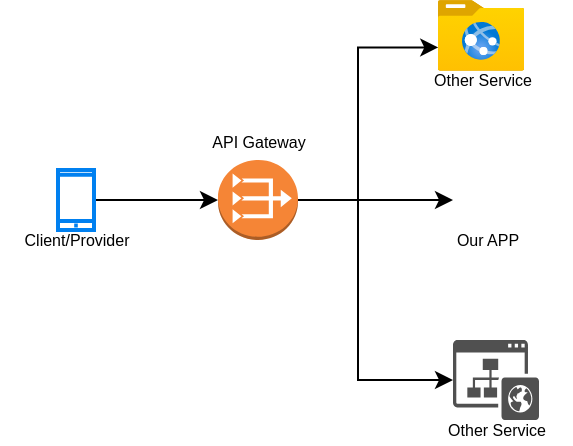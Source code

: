 <mxfile version="19.0.3" type="device"><diagram id="Ry7UhGjaw2BFahuTYjB7" name="Page-1"><mxGraphModel dx="494" dy="255" grid="1" gridSize="10" guides="1" tooltips="1" connect="1" arrows="1" fold="1" page="1" pageScale="1" pageWidth="827" pageHeight="1169" math="0" shadow="0"><root><mxCell id="0"/><mxCell id="1" parent="0"/><mxCell id="KX8UL9Ss7H7JPFdPmCtu-8" style="edgeStyle=orthogonalEdgeStyle;rounded=0;orthogonalLoop=1;jettySize=auto;html=1;entryX=0.003;entryY=0.67;entryDx=0;entryDy=0;entryPerimeter=0;" edge="1" parent="1" source="KX8UL9Ss7H7JPFdPmCtu-2" target="KX8UL9Ss7H7JPFdPmCtu-5"><mxGeometry relative="1" as="geometry"><Array as="points"><mxPoint x="400" y="220"/><mxPoint x="400" y="144"/></Array></mxGeometry></mxCell><mxCell id="KX8UL9Ss7H7JPFdPmCtu-9" style="edgeStyle=orthogonalEdgeStyle;rounded=0;orthogonalLoop=1;jettySize=auto;html=1;entryX=0;entryY=0.5;entryDx=0;entryDy=0;" edge="1" parent="1" source="KX8UL9Ss7H7JPFdPmCtu-2" target="KX8UL9Ss7H7JPFdPmCtu-4"><mxGeometry relative="1" as="geometry"/></mxCell><mxCell id="KX8UL9Ss7H7JPFdPmCtu-10" style="edgeStyle=orthogonalEdgeStyle;rounded=0;orthogonalLoop=1;jettySize=auto;html=1;" edge="1" parent="1" source="KX8UL9Ss7H7JPFdPmCtu-2" target="KX8UL9Ss7H7JPFdPmCtu-6"><mxGeometry relative="1" as="geometry"><Array as="points"><mxPoint x="400" y="220"/><mxPoint x="400" y="310"/></Array></mxGeometry></mxCell><mxCell id="KX8UL9Ss7H7JPFdPmCtu-2" value="" style="outlineConnect=0;dashed=0;verticalLabelPosition=bottom;verticalAlign=top;align=center;html=1;shape=mxgraph.aws3.vpc_nat_gateway;fillColor=#F58536;gradientColor=none;" vertex="1" parent="1"><mxGeometry x="330" y="200" width="40" height="40" as="geometry"/></mxCell><mxCell id="KX8UL9Ss7H7JPFdPmCtu-7" style="edgeStyle=orthogonalEdgeStyle;rounded=0;orthogonalLoop=1;jettySize=auto;html=1;" edge="1" parent="1" source="KX8UL9Ss7H7JPFdPmCtu-3" target="KX8UL9Ss7H7JPFdPmCtu-2"><mxGeometry relative="1" as="geometry"/></mxCell><mxCell id="KX8UL9Ss7H7JPFdPmCtu-3" value="" style="html=1;verticalLabelPosition=bottom;align=center;labelBackgroundColor=#ffffff;verticalAlign=top;strokeWidth=2;strokeColor=#0080F0;shadow=0;dashed=0;shape=mxgraph.ios7.icons.smartphone;" vertex="1" parent="1"><mxGeometry x="250" y="205" width="18" height="30" as="geometry"/></mxCell><mxCell id="KX8UL9Ss7H7JPFdPmCtu-4" value="" style="shape=image;html=1;verticalAlign=top;verticalLabelPosition=bottom;labelBackgroundColor=#ffffff;imageAspect=0;aspect=fixed;image=https://cdn1.iconfinder.com/data/icons/unicons-line-vol-5/24/restaurant-128.png" vertex="1" parent="1"><mxGeometry x="447.5" y="201" width="38" height="38" as="geometry"/></mxCell><mxCell id="KX8UL9Ss7H7JPFdPmCtu-5" value="" style="aspect=fixed;html=1;points=[];align=center;image;fontSize=12;image=img/lib/azure2/general/Folder_Website.svg;" vertex="1" parent="1"><mxGeometry x="440" y="120" width="43" height="35.41" as="geometry"/></mxCell><mxCell id="KX8UL9Ss7H7JPFdPmCtu-6" value="" style="sketch=0;pointerEvents=1;shadow=0;dashed=0;html=1;strokeColor=none;fillColor=#505050;labelPosition=center;verticalLabelPosition=bottom;verticalAlign=top;outlineConnect=0;align=center;shape=mxgraph.office.sites.website_public;" vertex="1" parent="1"><mxGeometry x="447.5" y="290" width="43" height="40" as="geometry"/></mxCell><mxCell id="KX8UL9Ss7H7JPFdPmCtu-11" value="Our APP" style="text;html=1;strokeColor=none;fillColor=none;align=center;verticalAlign=middle;whiteSpace=wrap;rounded=0;fontSize=8;" vertex="1" parent="1"><mxGeometry x="440" y="232" width="50" height="15" as="geometry"/></mxCell><mxCell id="KX8UL9Ss7H7JPFdPmCtu-12" value="Other Service" style="text;html=1;strokeColor=none;fillColor=none;align=center;verticalAlign=middle;whiteSpace=wrap;rounded=0;fontSize=8;" vertex="1" parent="1"><mxGeometry x="424.5" y="152.41" width="74.5" height="15" as="geometry"/></mxCell><mxCell id="KX8UL9Ss7H7JPFdPmCtu-13" value="Other Service" style="text;html=1;strokeColor=none;fillColor=none;align=center;verticalAlign=middle;whiteSpace=wrap;rounded=0;fontSize=8;" vertex="1" parent="1"><mxGeometry x="431.75" y="327" width="74.5" height="15" as="geometry"/></mxCell><mxCell id="KX8UL9Ss7H7JPFdPmCtu-14" value="Client/Provider" style="text;html=1;strokeColor=none;fillColor=none;align=center;verticalAlign=middle;whiteSpace=wrap;rounded=0;fontSize=8;" vertex="1" parent="1"><mxGeometry x="221.75" y="232" width="74.5" height="15" as="geometry"/></mxCell><mxCell id="KX8UL9Ss7H7JPFdPmCtu-15" value="API Gateway" style="text;html=1;strokeColor=none;fillColor=none;align=center;verticalAlign=middle;whiteSpace=wrap;rounded=0;fontSize=8;" vertex="1" parent="1"><mxGeometry x="312.75" y="183" width="74.5" height="15" as="geometry"/></mxCell></root></mxGraphModel></diagram></mxfile>